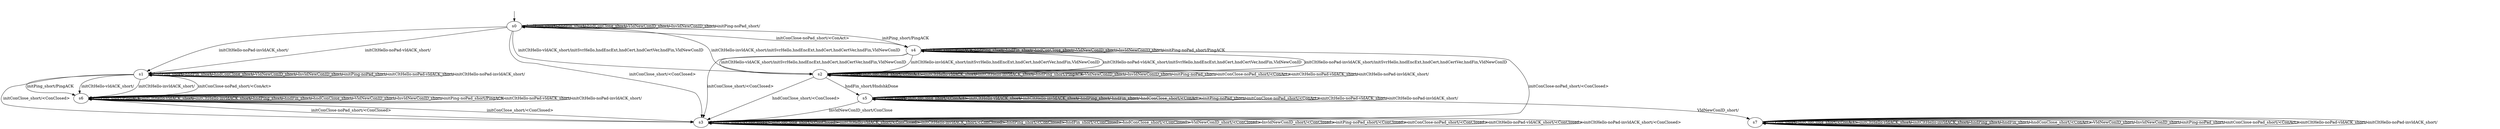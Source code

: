 digraph "../results/quinnModels/quinn-B-sP-0/learnedModel" {
s0 [label=s0];
s1 [label=s1];
s2 [label=s2];
s3 [label=s3];
s4 [label=s4];
s5 [label=s5];
s6 [label=s6];
s7 [label=s7];
s0 -> s4  [label="initPing_short/PingACK "];
s0 -> s3  [label="initConClose_short/<ConClosed> "];
s0 -> s2  [label="initCltHello-vldACK_short/initSvrHello,hndEncExt,hndCert,hndCertVer,hndFin,VldNewConID "];
s0 -> s2  [label="initCltHello-invldACK_short/initSvrHello,hndEncExt,hndCert,hndCertVer,hndFin,VldNewConID "];
s0 -> s0  [label="hndPing_short/ "];
s0 -> s0  [label="hndFin_short/ "];
s0 -> s0  [label="hndConClose_short/ "];
s0 -> s0  [label="VldNewConID_short/ "];
s0 -> s0  [label="InvldNewConID_short/ "];
s0 -> s0  [label="initPing-noPad_short/ "];
s0 -> s4  [label="initConClose-noPad_short/<ConAct> "];
s0 -> s1  [label="initCltHello-noPad-vldACK_short/ "];
s0 -> s1  [label="initCltHello-noPad-invldACK_short/ "];
s1 -> s6  [label="initPing_short/PingACK "];
s1 -> s3  [label="initConClose_short/<ConClosed> "];
s1 -> s6  [label="initCltHello-vldACK_short/ "];
s1 -> s6  [label="initCltHello-invldACK_short/ "];
s1 -> s1  [label="hndPing_short/ "];
s1 -> s1  [label="hndFin_short/ "];
s1 -> s1  [label="hndConClose_short/ "];
s1 -> s1  [label="VldNewConID_short/ "];
s1 -> s1  [label="InvldNewConID_short/ "];
s1 -> s1  [label="initPing-noPad_short/ "];
s1 -> s6  [label="initConClose-noPad_short/<ConAct> "];
s1 -> s1  [label="initCltHello-noPad-vldACK_short/ "];
s1 -> s1  [label="initCltHello-noPad-invldACK_short/ "];
s2 -> s2  [label="initPing_short/ "];
s2 -> s2  [label="initConClose_short/<ConAct> "];
s2 -> s2  [label="initCltHello-vldACK_short/ "];
s2 -> s2  [label="initCltHello-invldACK_short/ "];
s2 -> s2  [label="hndPing_short/PingACK "];
s2 -> s5  [label="hndFin_short/HndshkDone "];
s2 -> s3  [label="hndConClose_short/<ConClosed> "];
s2 -> s2  [label="VldNewConID_short/ "];
s2 -> s2  [label="InvldNewConID_short/ "];
s2 -> s2  [label="initPing-noPad_short/ "];
s2 -> s2  [label="initConClose-noPad_short/<ConAct> "];
s2 -> s2  [label="initCltHello-noPad-vldACK_short/ "];
s2 -> s2  [label="initCltHello-noPad-invldACK_short/ "];
s3 -> s3  [label="initPing_short/<ConClosed> "];
s3 -> s3  [label="initConClose_short/<ConClosed> "];
s3 -> s3  [label="initCltHello-vldACK_short/<ConClosed> "];
s3 -> s3  [label="initCltHello-invldACK_short/<ConClosed> "];
s3 -> s3  [label="hndPing_short/<ConClosed> "];
s3 -> s3  [label="hndFin_short/<ConClosed> "];
s3 -> s3  [label="hndConClose_short/<ConClosed> "];
s3 -> s3  [label="VldNewConID_short/<ConClosed> "];
s3 -> s3  [label="InvldNewConID_short/<ConClosed> "];
s3 -> s3  [label="initPing-noPad_short/<ConClosed> "];
s3 -> s3  [label="initConClose-noPad_short/<ConClosed> "];
s3 -> s3  [label="initCltHello-noPad-vldACK_short/<ConClosed> "];
s3 -> s3  [label="initCltHello-noPad-invldACK_short/<ConClosed> "];
s4 -> s4  [label="initPing_short/PingACK "];
s4 -> s3  [label="initConClose_short/<ConClosed> "];
s4 -> s2  [label="initCltHello-vldACK_short/initSvrHello,hndEncExt,hndCert,hndCertVer,hndFin,VldNewConID "];
s4 -> s2  [label="initCltHello-invldACK_short/initSvrHello,hndEncExt,hndCert,hndCertVer,hndFin,VldNewConID "];
s4 -> s4  [label="hndPing_short/ "];
s4 -> s4  [label="hndFin_short/ "];
s4 -> s4  [label="hndConClose_short/ "];
s4 -> s4  [label="VldNewConID_short/ "];
s4 -> s4  [label="InvldNewConID_short/ "];
s4 -> s4  [label="initPing-noPad_short/PingACK "];
s4 -> s3  [label="initConClose-noPad_short/<ConClosed> "];
s4 -> s2  [label="initCltHello-noPad-vldACK_short/initSvrHello,hndEncExt,hndCert,hndCertVer,hndFin,VldNewConID "];
s4 -> s2  [label="initCltHello-noPad-invldACK_short/initSvrHello,hndEncExt,hndCert,hndCertVer,hndFin,VldNewConID "];
s5 -> s5  [label="initPing_short/ "];
s5 -> s5  [label="initConClose_short/<ConAct> "];
s5 -> s5  [label="initCltHello-vldACK_short/ "];
s5 -> s5  [label="initCltHello-invldACK_short/ "];
s5 -> s5  [label="hndPing_short/ "];
s5 -> s5  [label="hndFin_short/ "];
s5 -> s5  [label="hndConClose_short/<ConAct> "];
s5 -> s7  [label="VldNewConID_short/ "];
s5 -> s3  [label="InvldNewConID_short/ConClose "];
s5 -> s5  [label="initPing-noPad_short/ "];
s5 -> s5  [label="initConClose-noPad_short/<ConAct> "];
s5 -> s5  [label="initCltHello-noPad-vldACK_short/ "];
s5 -> s5  [label="initCltHello-noPad-invldACK_short/ "];
s6 -> s6  [label="initPing_short/PingACK "];
s6 -> s3  [label="initConClose_short/<ConClosed> "];
s6 -> s6  [label="initCltHello-vldACK_short/ "];
s6 -> s6  [label="initCltHello-invldACK_short/ "];
s6 -> s6  [label="hndPing_short/ "];
s6 -> s6  [label="hndFin_short/ "];
s6 -> s6  [label="hndConClose_short/ "];
s6 -> s6  [label="VldNewConID_short/ "];
s6 -> s6  [label="InvldNewConID_short/ "];
s6 -> s6  [label="initPing-noPad_short/PingACK "];
s6 -> s3  [label="initConClose-noPad_short/<ConClosed> "];
s6 -> s6  [label="initCltHello-noPad-vldACK_short/ "];
s6 -> s6  [label="initCltHello-noPad-invldACK_short/ "];
s7 -> s7  [label="initPing_short/ "];
s7 -> s7  [label="initConClose_short/<ConAct> "];
s7 -> s7  [label="initCltHello-vldACK_short/ "];
s7 -> s7  [label="initCltHello-invldACK_short/ "];
s7 -> s7  [label="hndPing_short/ "];
s7 -> s7  [label="hndFin_short/ "];
s7 -> s7  [label="hndConClose_short/<ConAct> "];
s7 -> s7  [label="VldNewConID_short/ "];
s7 -> s7  [label="InvldNewConID_short/ "];
s7 -> s7  [label="initPing-noPad_short/ "];
s7 -> s7  [label="initConClose-noPad_short/<ConAct> "];
s7 -> s7  [label="initCltHello-noPad-vldACK_short/ "];
s7 -> s7  [label="initCltHello-noPad-invldACK_short/ "];
__start0 [label="", shape=none];
__start0 -> s0  [label=""];
}
